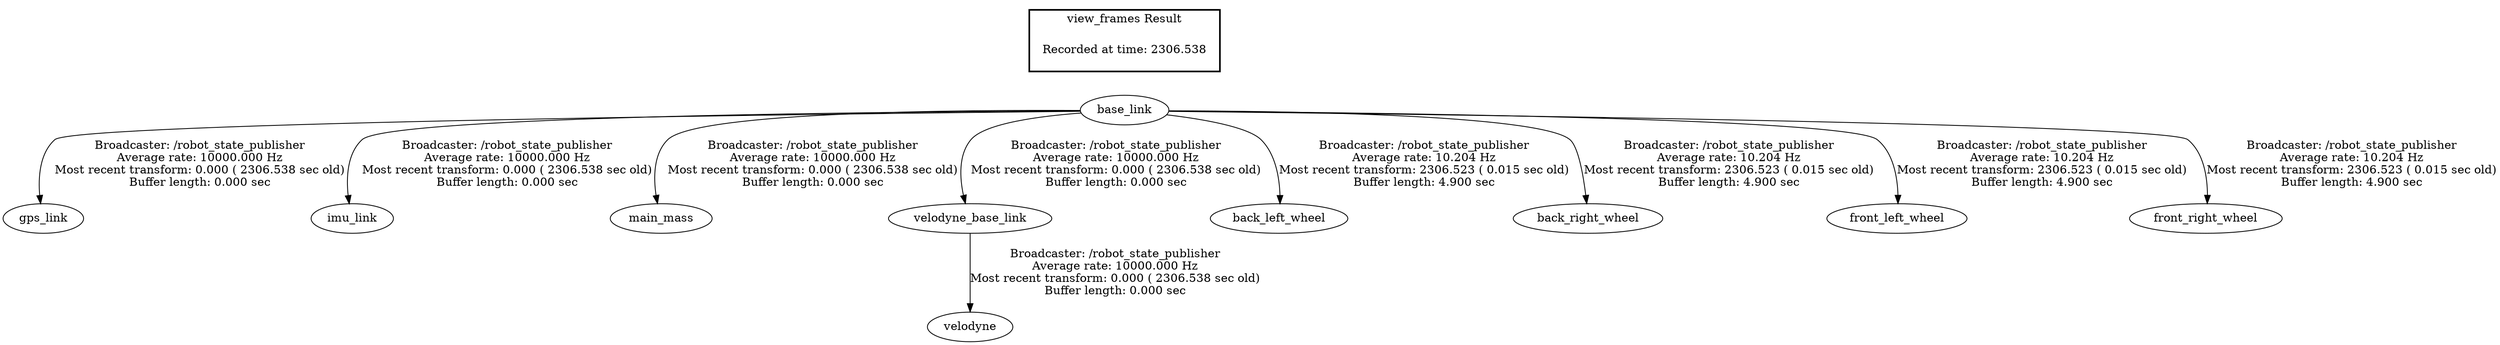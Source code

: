 digraph G {
"base_link" -> "gps_link"[label="Broadcaster: /robot_state_publisher\nAverage rate: 10000.000 Hz\nMost recent transform: 0.000 ( 2306.538 sec old)\nBuffer length: 0.000 sec\n"];
"base_link" -> "imu_link"[label="Broadcaster: /robot_state_publisher\nAverage rate: 10000.000 Hz\nMost recent transform: 0.000 ( 2306.538 sec old)\nBuffer length: 0.000 sec\n"];
"base_link" -> "main_mass"[label="Broadcaster: /robot_state_publisher\nAverage rate: 10000.000 Hz\nMost recent transform: 0.000 ( 2306.538 sec old)\nBuffer length: 0.000 sec\n"];
"base_link" -> "velodyne_base_link"[label="Broadcaster: /robot_state_publisher\nAverage rate: 10000.000 Hz\nMost recent transform: 0.000 ( 2306.538 sec old)\nBuffer length: 0.000 sec\n"];
"velodyne_base_link" -> "velodyne"[label="Broadcaster: /robot_state_publisher\nAverage rate: 10000.000 Hz\nMost recent transform: 0.000 ( 2306.538 sec old)\nBuffer length: 0.000 sec\n"];
"base_link" -> "back_left_wheel"[label="Broadcaster: /robot_state_publisher\nAverage rate: 10.204 Hz\nMost recent transform: 2306.523 ( 0.015 sec old)\nBuffer length: 4.900 sec\n"];
"base_link" -> "back_right_wheel"[label="Broadcaster: /robot_state_publisher\nAverage rate: 10.204 Hz\nMost recent transform: 2306.523 ( 0.015 sec old)\nBuffer length: 4.900 sec\n"];
"base_link" -> "front_left_wheel"[label="Broadcaster: /robot_state_publisher\nAverage rate: 10.204 Hz\nMost recent transform: 2306.523 ( 0.015 sec old)\nBuffer length: 4.900 sec\n"];
"base_link" -> "front_right_wheel"[label="Broadcaster: /robot_state_publisher\nAverage rate: 10.204 Hz\nMost recent transform: 2306.523 ( 0.015 sec old)\nBuffer length: 4.900 sec\n"];
edge [style=invis];
 subgraph cluster_legend { style=bold; color=black; label ="view_frames Result";
"Recorded at time: 2306.538"[ shape=plaintext ] ;
 }->"base_link";
}